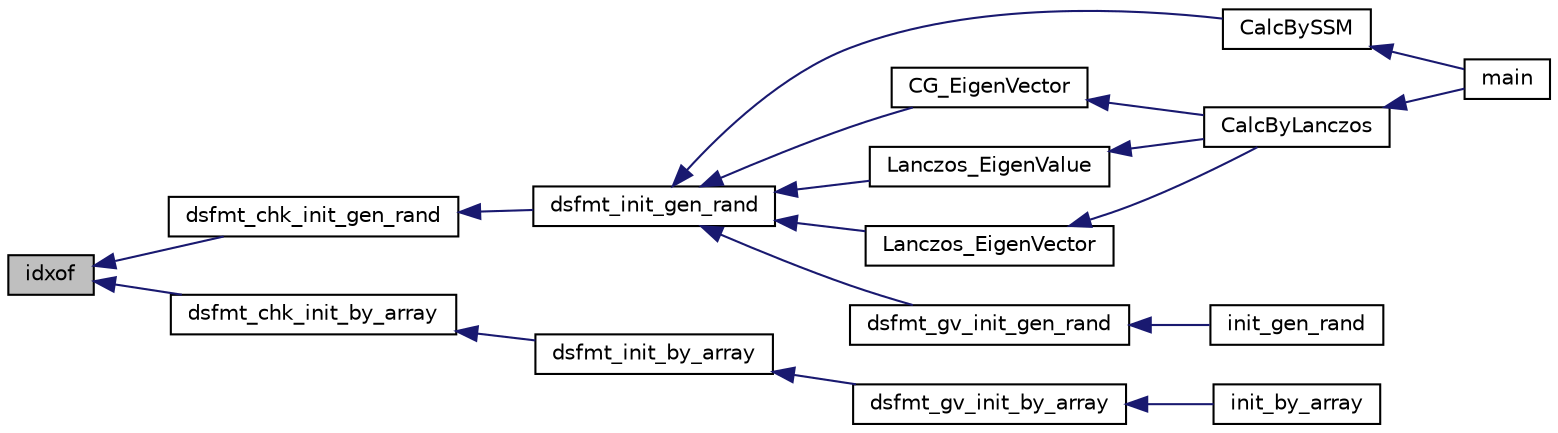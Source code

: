 digraph "idxof"
{
 // INTERACTIVE_SVG=YES
  edge [fontname="Helvetica",fontsize="10",labelfontname="Helvetica",labelfontsize="10"];
  node [fontname="Helvetica",fontsize="10",shape=record];
  rankdir="LR";
  Node1 [label="idxof",height=0.2,width=0.4,color="black", fillcolor="grey75", style="filled", fontcolor="black"];
  Node1 -> Node2 [dir="back",color="midnightblue",fontsize="10",style="solid",fontname="Helvetica"];
  Node2 [label="dsfmt_chk_init_gen_rand",height=0.2,width=0.4,color="black", fillcolor="white", style="filled",URL="$d_s_f_m_t_8h.html#a2fa6a84095a280a4e1556415f3d4f259"];
  Node2 -> Node3 [dir="back",color="midnightblue",fontsize="10",style="solid",fontname="Helvetica"];
  Node3 [label="dsfmt_init_gen_rand",height=0.2,width=0.4,color="black", fillcolor="white", style="filled",URL="$d_s_f_m_t_8h.html#aa767efdc0f36a3cde4d61d3764a473de"];
  Node3 -> Node4 [dir="back",color="midnightblue",fontsize="10",style="solid",fontname="Helvetica"];
  Node4 [label="CalcBySSM",height=0.2,width=0.4,color="black", fillcolor="white", style="filled",URL="$_calc_by_t_p_q_8h.html#a7bb0164ecd302a8713c60f99ab50442f"];
  Node4 -> Node5 [dir="back",color="midnightblue",fontsize="10",style="solid",fontname="Helvetica"];
  Node5 [label="main",height=0.2,width=0.4,color="black", fillcolor="white", style="filled",URL="$_h_phi_main_8c.html#a0ddf1224851353fc92bfbff6f499fa97",tooltip="Main program for HPhi. "];
  Node3 -> Node6 [dir="back",color="midnightblue",fontsize="10",style="solid",fontname="Helvetica"];
  Node6 [label="CG_EigenVector",height=0.2,width=0.4,color="black", fillcolor="white", style="filled",URL="$_c_g___eigen_vector_8h.html#a27dc47878d6c847ba4f6732e66204bf9"];
  Node6 -> Node7 [dir="back",color="midnightblue",fontsize="10",style="solid",fontname="Helvetica"];
  Node7 [label="CalcByLanczos",height=0.2,width=0.4,color="black", fillcolor="white", style="filled",URL="$_calc_by_lanczos_8h.html#a4efefe8077d976196c07adb0803ce2ff"];
  Node7 -> Node5 [dir="back",color="midnightblue",fontsize="10",style="solid",fontname="Helvetica"];
  Node3 -> Node8 [dir="back",color="midnightblue",fontsize="10",style="solid",fontname="Helvetica"];
  Node8 [label="dsfmt_gv_init_gen_rand",height=0.2,width=0.4,color="black", fillcolor="white", style="filled",URL="$d_s_f_m_t_8h.html#a7b740379d0e954de5836560e4bc5dbfc"];
  Node8 -> Node9 [dir="back",color="midnightblue",fontsize="10",style="solid",fontname="Helvetica"];
  Node9 [label="init_gen_rand",height=0.2,width=0.4,color="black", fillcolor="white", style="filled",URL="$d_s_f_m_t_8h.html#a8dc496135101ef4140c7e790bf7474cd"];
  Node3 -> Node10 [dir="back",color="midnightblue",fontsize="10",style="solid",fontname="Helvetica"];
  Node10 [label="Lanczos_EigenValue",height=0.2,width=0.4,color="black", fillcolor="white", style="filled",URL="$_lanczos___eigen_value_8c.html#adffde20ad3202934fdc77cfa37472529"];
  Node10 -> Node7 [dir="back",color="midnightblue",fontsize="10",style="solid",fontname="Helvetica"];
  Node3 -> Node11 [dir="back",color="midnightblue",fontsize="10",style="solid",fontname="Helvetica"];
  Node11 [label="Lanczos_EigenVector",height=0.2,width=0.4,color="black", fillcolor="white", style="filled",URL="$_lanczos___eigen_vector_8c.html#a4575347f442614960b1d0555ab1d1ffe"];
  Node11 -> Node7 [dir="back",color="midnightblue",fontsize="10",style="solid",fontname="Helvetica"];
  Node1 -> Node12 [dir="back",color="midnightblue",fontsize="10",style="solid",fontname="Helvetica"];
  Node12 [label="dsfmt_chk_init_by_array",height=0.2,width=0.4,color="black", fillcolor="white", style="filled",URL="$d_s_f_m_t_8h.html#a91cef405a85910d4e56b4a1d10fb89f1"];
  Node12 -> Node13 [dir="back",color="midnightblue",fontsize="10",style="solid",fontname="Helvetica"];
  Node13 [label="dsfmt_init_by_array",height=0.2,width=0.4,color="black", fillcolor="white", style="filled",URL="$d_s_f_m_t_8h.html#aa54b7fee7995bb6fc4e6a0f436b84b43"];
  Node13 -> Node14 [dir="back",color="midnightblue",fontsize="10",style="solid",fontname="Helvetica"];
  Node14 [label="dsfmt_gv_init_by_array",height=0.2,width=0.4,color="black", fillcolor="white", style="filled",URL="$d_s_f_m_t_8h.html#aed8c0aab532874c09c43144a5a054191"];
  Node14 -> Node15 [dir="back",color="midnightblue",fontsize="10",style="solid",fontname="Helvetica"];
  Node15 [label="init_by_array",height=0.2,width=0.4,color="black", fillcolor="white", style="filled",URL="$d_s_f_m_t_8h.html#a46947b547a4f7d7758a682298f7ec0ce"];
}
